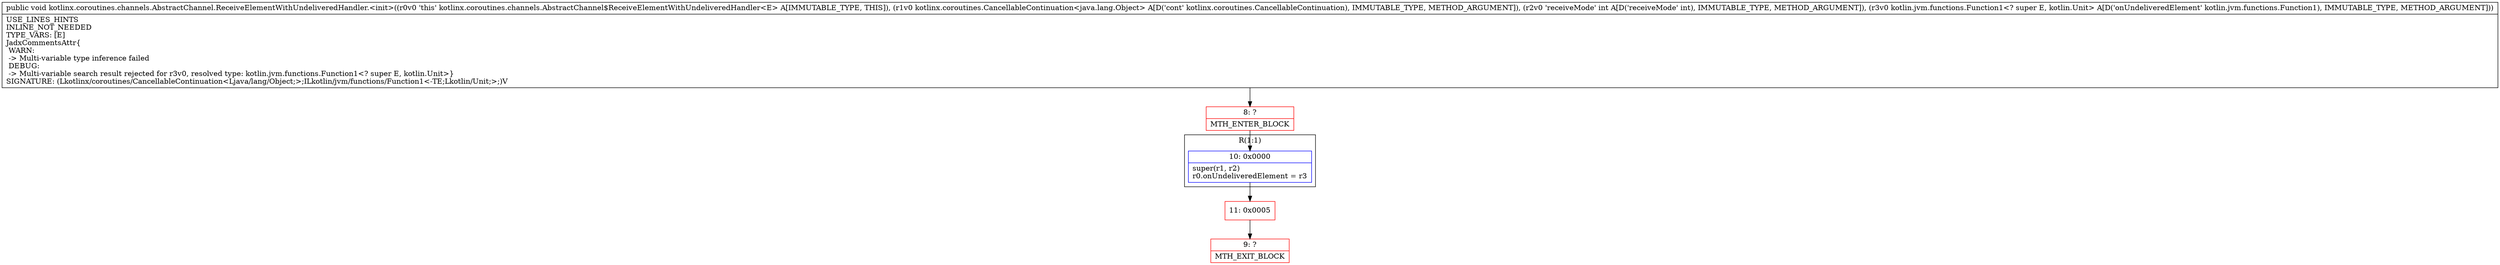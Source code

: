 digraph "CFG forkotlinx.coroutines.channels.AbstractChannel.ReceiveElementWithUndeliveredHandler.\<init\>(Lkotlinx\/coroutines\/CancellableContinuation;ILkotlin\/jvm\/functions\/Function1;)V" {
subgraph cluster_Region_522092839 {
label = "R(1:1)";
node [shape=record,color=blue];
Node_10 [shape=record,label="{10\:\ 0x0000|super(r1, r2)\lr0.onUndeliveredElement = r3\l}"];
}
Node_8 [shape=record,color=red,label="{8\:\ ?|MTH_ENTER_BLOCK\l}"];
Node_11 [shape=record,color=red,label="{11\:\ 0x0005}"];
Node_9 [shape=record,color=red,label="{9\:\ ?|MTH_EXIT_BLOCK\l}"];
MethodNode[shape=record,label="{public void kotlinx.coroutines.channels.AbstractChannel.ReceiveElementWithUndeliveredHandler.\<init\>((r0v0 'this' kotlinx.coroutines.channels.AbstractChannel$ReceiveElementWithUndeliveredHandler\<E\> A[IMMUTABLE_TYPE, THIS]), (r1v0 kotlinx.coroutines.CancellableContinuation\<java.lang.Object\> A[D('cont' kotlinx.coroutines.CancellableContinuation), IMMUTABLE_TYPE, METHOD_ARGUMENT]), (r2v0 'receiveMode' int A[D('receiveMode' int), IMMUTABLE_TYPE, METHOD_ARGUMENT]), (r3v0 kotlin.jvm.functions.Function1\<? super E, kotlin.Unit\> A[D('onUndeliveredElement' kotlin.jvm.functions.Function1), IMMUTABLE_TYPE, METHOD_ARGUMENT]))  | USE_LINES_HINTS\lINLINE_NOT_NEEDED\lTYPE_VARS: [E]\lJadxCommentsAttr\{\l WARN: \l \-\> Multi\-variable type inference failed\l DEBUG: \l \-\> Multi\-variable search result rejected for r3v0, resolved type: kotlin.jvm.functions.Function1\<? super E, kotlin.Unit\>\}\lSIGNATURE: (Lkotlinx\/coroutines\/CancellableContinuation\<Ljava\/lang\/Object;\>;ILkotlin\/jvm\/functions\/Function1\<\-TE;Lkotlin\/Unit;\>;)V\l}"];
MethodNode -> Node_8;Node_10 -> Node_11;
Node_8 -> Node_10;
Node_11 -> Node_9;
}

